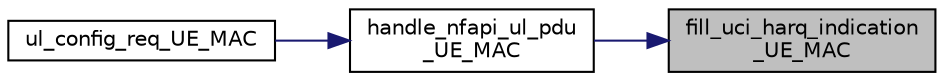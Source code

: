 digraph "fill_uci_harq_indication_UE_MAC"
{
 // LATEX_PDF_SIZE
  edge [fontname="Helvetica",fontsize="10",labelfontname="Helvetica",labelfontsize="10"];
  node [fontname="Helvetica",fontsize="10",shape=record];
  rankdir="RL";
  Node1 [label="fill_uci_harq_indication\l_UE_MAC",height=0.2,width=0.4,color="black", fillcolor="grey75", style="filled", fontcolor="black",tooltip=" "];
  Node1 -> Node2 [dir="back",color="midnightblue",fontsize="10",style="solid",fontname="Helvetica"];
  Node2 [label="handle_nfapi_ul_pdu\l_UE_MAC",height=0.2,width=0.4,color="black", fillcolor="white", style="filled",URL="$phy__stub__UE_8h.html#a5b583efcc749346826a3a73a063d36a5",tooltip=" "];
  Node2 -> Node3 [dir="back",color="midnightblue",fontsize="10",style="solid",fontname="Helvetica"];
  Node3 [label="ul_config_req_UE_MAC",height=0.2,width=0.4,color="black", fillcolor="white", style="filled",URL="$phy__stub__UE_8h.html#acd96c5c54d8c7ea228f6e7956f531775",tooltip=" "];
}
